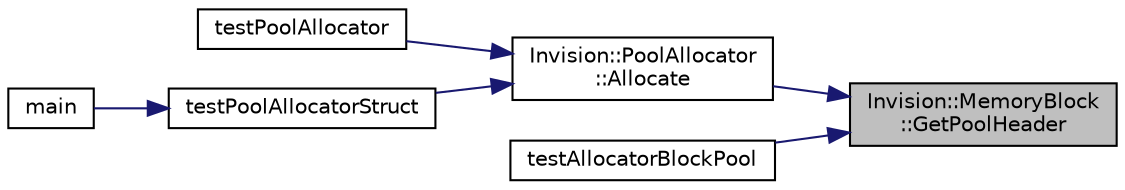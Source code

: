 digraph "Invision::MemoryBlock::GetPoolHeader"
{
 // LATEX_PDF_SIZE
  edge [fontname="Helvetica",fontsize="10",labelfontname="Helvetica",labelfontsize="10"];
  node [fontname="Helvetica",fontsize="10",shape=record];
  rankdir="RL";
  Node1 [label="Invision::MemoryBlock\l::GetPoolHeader",height=0.2,width=0.4,color="black", fillcolor="grey75", style="filled", fontcolor="black",tooltip=" "];
  Node1 -> Node2 [dir="back",color="midnightblue",fontsize="10",style="solid",fontname="Helvetica"];
  Node2 [label="Invision::PoolAllocator\l::Allocate",height=0.2,width=0.4,color="black", fillcolor="white", style="filled",URL="$class_invision_1_1_pool_allocator.html#afd9c61395fa059715ddd36dbd7406335",tooltip=" "];
  Node2 -> Node3 [dir="back",color="midnightblue",fontsize="10",style="solid",fontname="Helvetica"];
  Node3 [label="testPoolAllocator",height=0.2,width=0.4,color="black", fillcolor="white", style="filled",URL="$sandbox_console_2main_8cpp.html#a38e4741a6c5bca0f8c46048293b2e41e",tooltip=" "];
  Node2 -> Node4 [dir="back",color="midnightblue",fontsize="10",style="solid",fontname="Helvetica"];
  Node4 [label="testPoolAllocatorStruct",height=0.2,width=0.4,color="black", fillcolor="white", style="filled",URL="$sandbox_console_2main_8cpp.html#abf52408eadbc6bc847d5d224ae15a5ba",tooltip=" "];
  Node4 -> Node5 [dir="back",color="midnightblue",fontsize="10",style="solid",fontname="Helvetica"];
  Node5 [label="main",height=0.2,width=0.4,color="black", fillcolor="white", style="filled",URL="$sandbox_console_2main_8cpp.html#ae66f6b31b5ad750f1fe042a706a4e3d4",tooltip=" "];
  Node1 -> Node6 [dir="back",color="midnightblue",fontsize="10",style="solid",fontname="Helvetica"];
  Node6 [label="testAllocatorBlockPool",height=0.2,width=0.4,color="black", fillcolor="white", style="filled",URL="$sandbox_console_2main_8cpp.html#a9647d498320f4b69331702230f3d4081",tooltip=" "];
}
